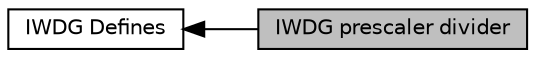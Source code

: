 digraph "IWDG prescaler divider"
{
  edge [fontname="Helvetica",fontsize="10",labelfontname="Helvetica",labelfontsize="10"];
  node [fontname="Helvetica",fontsize="10",shape=record];
  rankdir=LR;
  Node1 [label="IWDG Defines",height=0.2,width=0.4,color="black", fillcolor="white", style="filled",URL="$group__iwdg__defines.html",tooltip="Defined Constants and Types for the STM32F0xx Independent Watchdog Timer "];
  Node0 [label="IWDG prescaler divider",height=0.2,width=0.4,color="black", fillcolor="grey75", style="filled", fontcolor="black"];
  Node1->Node0 [shape=plaintext, dir="back", style="solid"];
}
